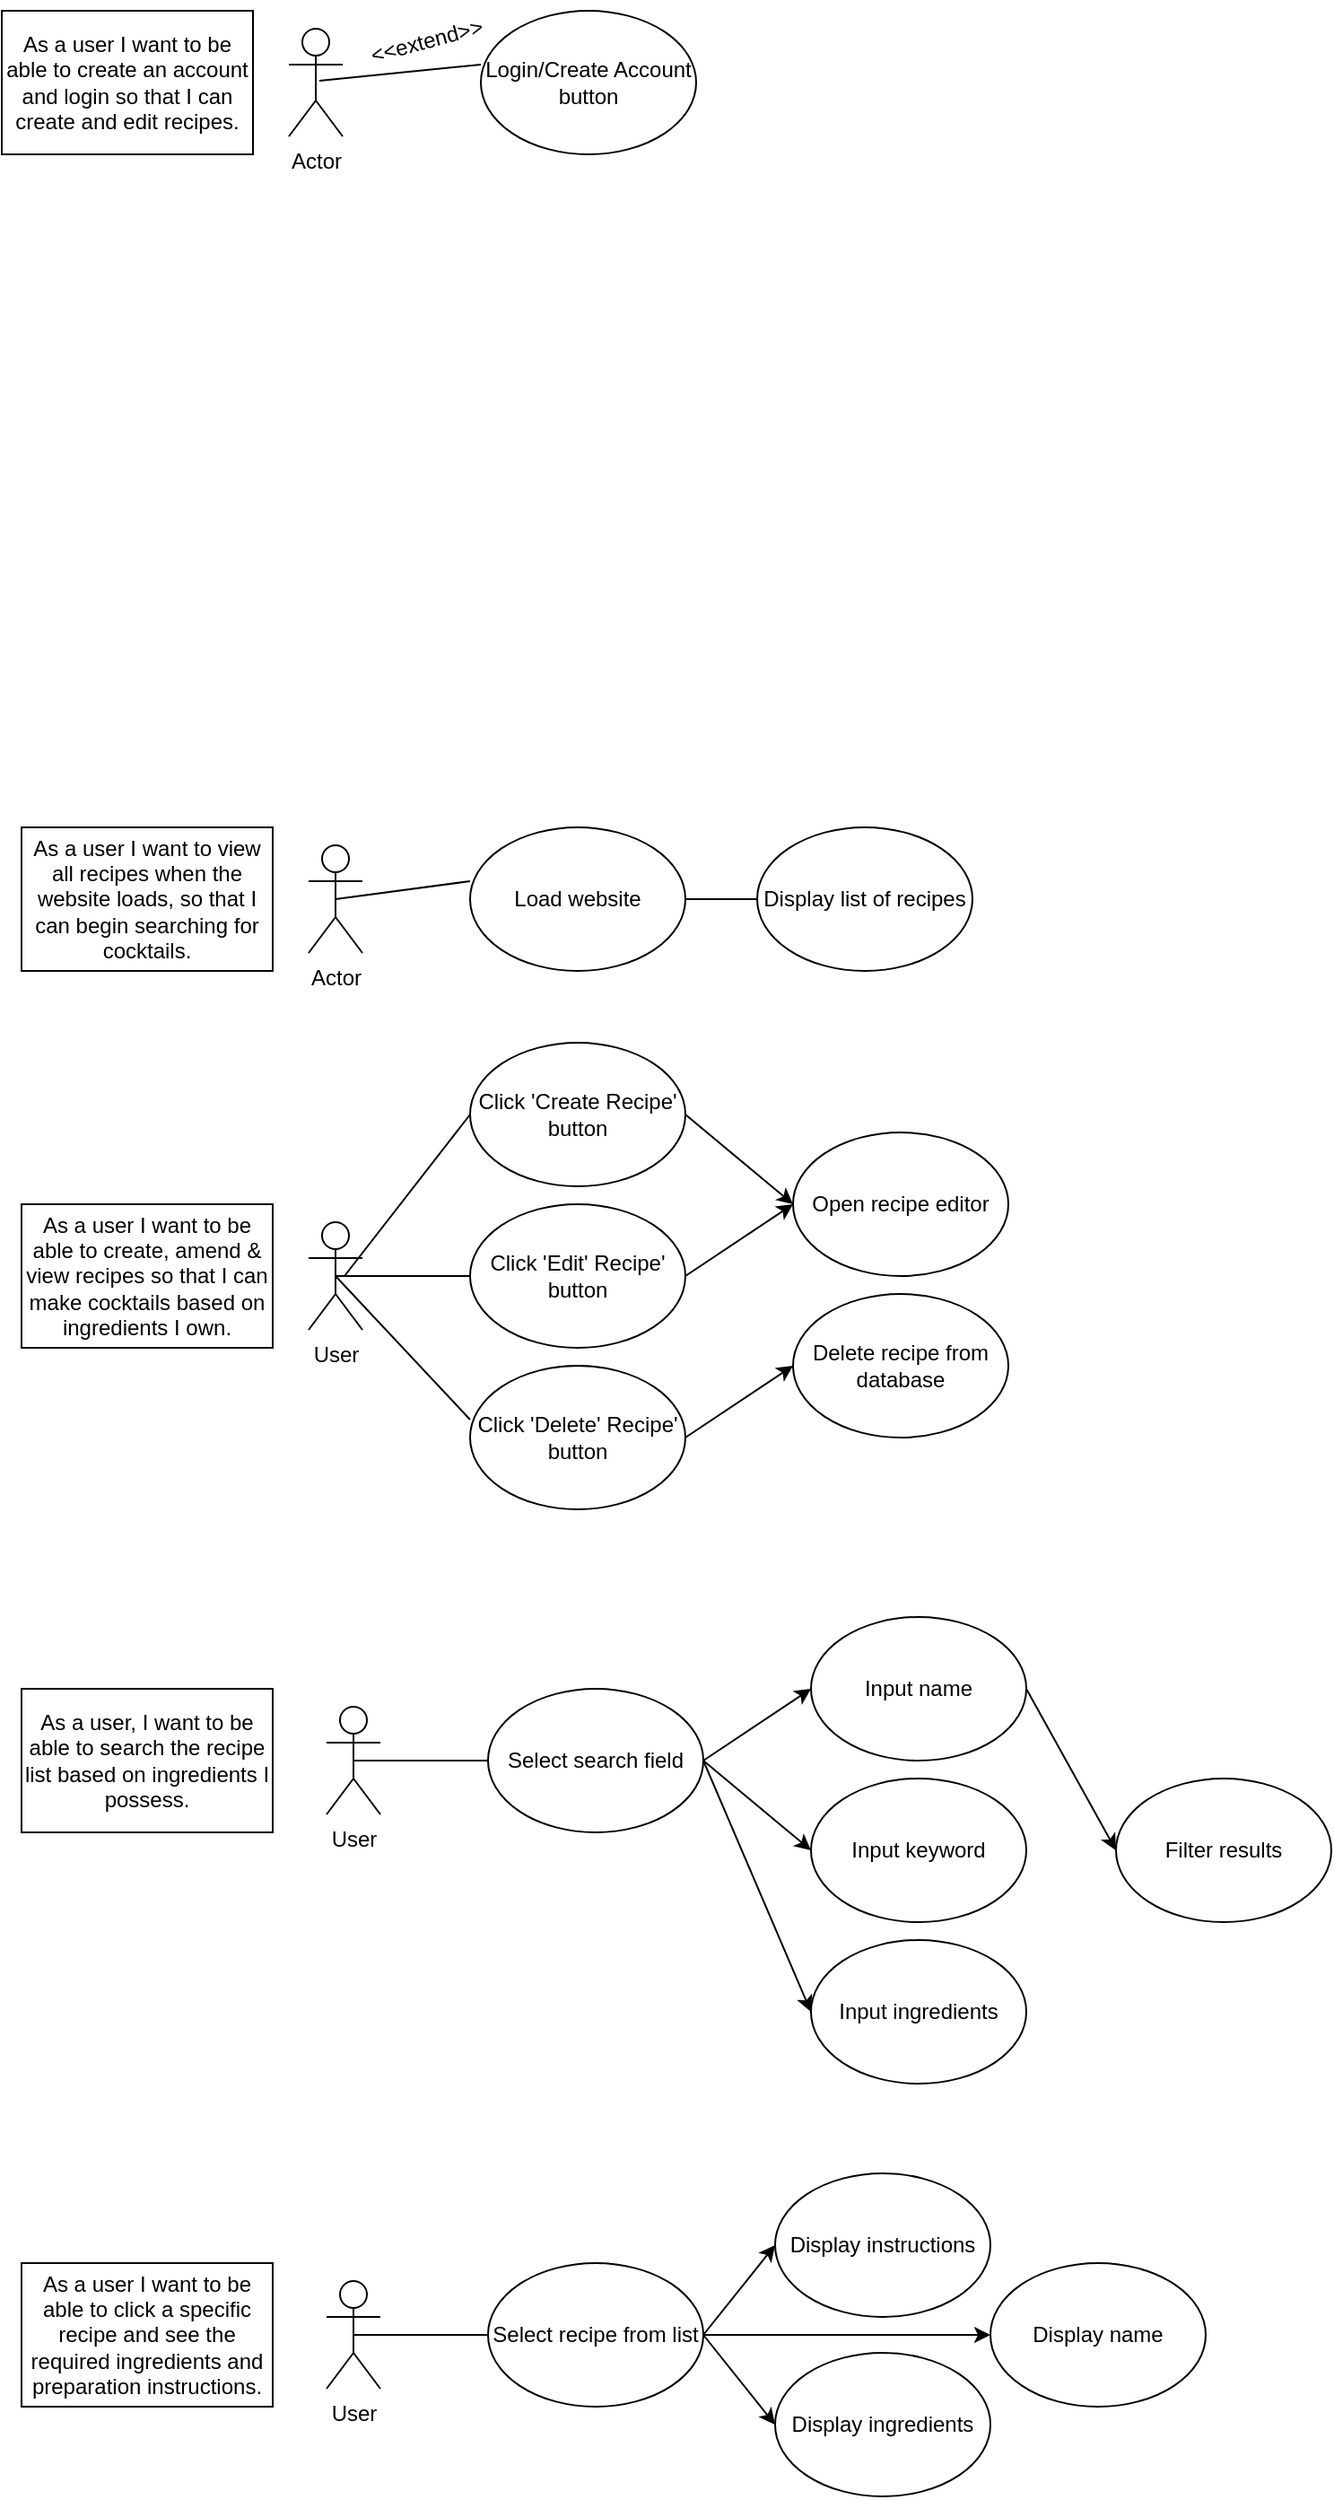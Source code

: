<mxfile version="24.9.1">
  <diagram name="Page-1" id="12Xr5EPKVb7Wy7WyVzPp">
    <mxGraphModel dx="1457" dy="1398" grid="0" gridSize="10" guides="1" tooltips="1" connect="1" arrows="1" fold="1" page="0" pageScale="1" pageWidth="827" pageHeight="1169" math="0" shadow="0">
      <root>
        <mxCell id="0" />
        <mxCell id="1" parent="0" />
        <mxCell id="PEheNb4SeRxNYHo1ILxO-1" value="As a user I want to view all recipes when the website loads, so that I can begin searching for cocktails." style="rounded=0;whiteSpace=wrap;html=1;" parent="1" vertex="1">
          <mxGeometry x="31" y="335" width="140" height="80" as="geometry" />
        </mxCell>
        <mxCell id="PEheNb4SeRxNYHo1ILxO-2" value="Actor" style="shape=umlActor;verticalLabelPosition=bottom;verticalAlign=top;html=1;outlineConnect=0;" parent="1" vertex="1">
          <mxGeometry x="191" y="345" width="30" height="60" as="geometry" />
        </mxCell>
        <mxCell id="PEheNb4SeRxNYHo1ILxO-3" value="As a user I want to be able to create, amend &amp;amp; view recipes so that I can make cocktails based on ingredients I own." style="rounded=0;whiteSpace=wrap;html=1;" parent="1" vertex="1">
          <mxGeometry x="31" y="545" width="140" height="80" as="geometry" />
        </mxCell>
        <mxCell id="PEheNb4SeRxNYHo1ILxO-4" value="User" style="shape=umlActor;verticalLabelPosition=bottom;verticalAlign=top;html=1;outlineConnect=0;" parent="1" vertex="1">
          <mxGeometry x="191" y="555" width="30" height="60" as="geometry" />
        </mxCell>
        <mxCell id="PEheNb4SeRxNYHo1ILxO-5" value="Click &#39;Edit&#39; Recipe&#39; button" style="ellipse;whiteSpace=wrap;html=1;" parent="1" vertex="1">
          <mxGeometry x="281" y="545" width="120" height="80" as="geometry" />
        </mxCell>
        <mxCell id="PEheNb4SeRxNYHo1ILxO-6" value="Open recipe editor" style="ellipse;whiteSpace=wrap;html=1;" parent="1" vertex="1">
          <mxGeometry x="461" y="505" width="120" height="80" as="geometry" />
        </mxCell>
        <mxCell id="PEheNb4SeRxNYHo1ILxO-7" value="Click &#39;Create Recipe&#39; button" style="ellipse;whiteSpace=wrap;html=1;" parent="1" vertex="1">
          <mxGeometry x="281" y="455" width="120" height="80" as="geometry" />
        </mxCell>
        <mxCell id="PEheNb4SeRxNYHo1ILxO-8" value="Click &#39;Delete&#39; Recipe&#39; button" style="ellipse;whiteSpace=wrap;html=1;" parent="1" vertex="1">
          <mxGeometry x="281" y="635" width="120" height="80" as="geometry" />
        </mxCell>
        <mxCell id="PEheNb4SeRxNYHo1ILxO-9" value="Delete recipe from database" style="ellipse;whiteSpace=wrap;html=1;" parent="1" vertex="1">
          <mxGeometry x="461" y="595" width="120" height="80" as="geometry" />
        </mxCell>
        <mxCell id="PEheNb4SeRxNYHo1ILxO-10" value="" style="endArrow=classic;html=1;rounded=0;entryX=0;entryY=0.5;entryDx=0;entryDy=0;exitX=1;exitY=0.5;exitDx=0;exitDy=0;" parent="1" source="PEheNb4SeRxNYHo1ILxO-7" target="PEheNb4SeRxNYHo1ILxO-6" edge="1">
          <mxGeometry width="50" height="50" relative="1" as="geometry">
            <mxPoint x="331" y="545" as="sourcePoint" />
            <mxPoint x="381" y="495" as="targetPoint" />
          </mxGeometry>
        </mxCell>
        <mxCell id="PEheNb4SeRxNYHo1ILxO-11" value="" style="endArrow=classic;html=1;rounded=0;exitX=1;exitY=0.5;exitDx=0;exitDy=0;" parent="1" source="PEheNb4SeRxNYHo1ILxO-5" edge="1">
          <mxGeometry width="50" height="50" relative="1" as="geometry">
            <mxPoint x="408" y="519" as="sourcePoint" />
            <mxPoint x="461" y="545" as="targetPoint" />
          </mxGeometry>
        </mxCell>
        <mxCell id="PEheNb4SeRxNYHo1ILxO-12" value="" style="endArrow=classic;html=1;rounded=0;exitX=1;exitY=0.5;exitDx=0;exitDy=0;entryX=0;entryY=0.5;entryDx=0;entryDy=0;" parent="1" source="PEheNb4SeRxNYHo1ILxO-8" target="PEheNb4SeRxNYHo1ILxO-9" edge="1">
          <mxGeometry width="50" height="50" relative="1" as="geometry">
            <mxPoint x="411" y="595" as="sourcePoint" />
            <mxPoint x="471" y="555" as="targetPoint" />
          </mxGeometry>
        </mxCell>
        <mxCell id="PEheNb4SeRxNYHo1ILxO-14" value="" style="endArrow=none;html=1;rounded=0;entryX=0;entryY=0.5;entryDx=0;entryDy=0;" parent="1" target="PEheNb4SeRxNYHo1ILxO-7" edge="1">
          <mxGeometry width="50" height="50" relative="1" as="geometry">
            <mxPoint x="211" y="585" as="sourcePoint" />
            <mxPoint x="381" y="495" as="targetPoint" />
          </mxGeometry>
        </mxCell>
        <mxCell id="PEheNb4SeRxNYHo1ILxO-15" value="" style="endArrow=none;html=1;rounded=0;exitX=0.5;exitY=0.5;exitDx=0;exitDy=0;exitPerimeter=0;entryX=0;entryY=0.5;entryDx=0;entryDy=0;" parent="1" source="PEheNb4SeRxNYHo1ILxO-4" target="PEheNb4SeRxNYHo1ILxO-5" edge="1">
          <mxGeometry width="50" height="50" relative="1" as="geometry">
            <mxPoint x="231" y="585" as="sourcePoint" />
            <mxPoint x="291" y="505" as="targetPoint" />
          </mxGeometry>
        </mxCell>
        <mxCell id="PEheNb4SeRxNYHo1ILxO-16" value="" style="endArrow=none;html=1;rounded=0;exitX=0.5;exitY=0.5;exitDx=0;exitDy=0;exitPerimeter=0;entryX=0;entryY=0.375;entryDx=0;entryDy=0;entryPerimeter=0;" parent="1" source="PEheNb4SeRxNYHo1ILxO-4" target="PEheNb4SeRxNYHo1ILxO-8" edge="1">
          <mxGeometry width="50" height="50" relative="1" as="geometry">
            <mxPoint x="216" y="595" as="sourcePoint" />
            <mxPoint x="291" y="595" as="targetPoint" />
          </mxGeometry>
        </mxCell>
        <mxCell id="PEheNb4SeRxNYHo1ILxO-17" value="As a user, I want to be able to search the recipe list based on ingredients I possess." style="rounded=0;whiteSpace=wrap;html=1;" parent="1" vertex="1">
          <mxGeometry x="31" y="815" width="140" height="80" as="geometry" />
        </mxCell>
        <mxCell id="PEheNb4SeRxNYHo1ILxO-18" value="Load website" style="ellipse;whiteSpace=wrap;html=1;" parent="1" vertex="1">
          <mxGeometry x="281" y="335" width="120" height="80" as="geometry" />
        </mxCell>
        <mxCell id="PEheNb4SeRxNYHo1ILxO-19" value="Display list of recipes" style="ellipse;whiteSpace=wrap;html=1;" parent="1" vertex="1">
          <mxGeometry x="441" y="335" width="120" height="80" as="geometry" />
        </mxCell>
        <mxCell id="PEheNb4SeRxNYHo1ILxO-20" value="" style="endArrow=none;html=1;rounded=0;entryX=0;entryY=0.5;entryDx=0;entryDy=0;exitX=0.5;exitY=0.5;exitDx=0;exitDy=0;exitPerimeter=0;" parent="1" source="PEheNb4SeRxNYHo1ILxO-2" edge="1">
          <mxGeometry width="50" height="50" relative="1" as="geometry">
            <mxPoint x="211" y="455" as="sourcePoint" />
            <mxPoint x="281" y="365" as="targetPoint" />
          </mxGeometry>
        </mxCell>
        <mxCell id="PEheNb4SeRxNYHo1ILxO-22" value="" style="endArrow=none;html=1;rounded=0;exitX=1;exitY=0.5;exitDx=0;exitDy=0;" parent="1" source="PEheNb4SeRxNYHo1ILxO-18" edge="1">
          <mxGeometry width="50" height="50" relative="1" as="geometry">
            <mxPoint x="401" y="380" as="sourcePoint" />
            <mxPoint x="441" y="375" as="targetPoint" />
          </mxGeometry>
        </mxCell>
        <mxCell id="PEheNb4SeRxNYHo1ILxO-23" value="User" style="shape=umlActor;verticalLabelPosition=bottom;verticalAlign=top;html=1;outlineConnect=0;" parent="1" vertex="1">
          <mxGeometry x="201" y="825" width="30" height="60" as="geometry" />
        </mxCell>
        <mxCell id="PEheNb4SeRxNYHo1ILxO-24" value="Select search field" style="ellipse;whiteSpace=wrap;html=1;" parent="1" vertex="1">
          <mxGeometry x="291" y="815" width="120" height="80" as="geometry" />
        </mxCell>
        <mxCell id="PEheNb4SeRxNYHo1ILxO-25" value="Input name" style="ellipse;whiteSpace=wrap;html=1;" parent="1" vertex="1">
          <mxGeometry x="471" y="775" width="120" height="80" as="geometry" />
        </mxCell>
        <mxCell id="PEheNb4SeRxNYHo1ILxO-26" value="Input keyword" style="ellipse;whiteSpace=wrap;html=1;" parent="1" vertex="1">
          <mxGeometry x="471" y="865" width="120" height="80" as="geometry" />
        </mxCell>
        <mxCell id="PEheNb4SeRxNYHo1ILxO-28" value="" style="endArrow=classic;html=1;rounded=0;exitX=1;exitY=0.5;exitDx=0;exitDy=0;" parent="1" source="PEheNb4SeRxNYHo1ILxO-24" edge="1">
          <mxGeometry width="50" height="50" relative="1" as="geometry">
            <mxPoint x="418" y="789" as="sourcePoint" />
            <mxPoint x="471" y="815" as="targetPoint" />
          </mxGeometry>
        </mxCell>
        <mxCell id="PEheNb4SeRxNYHo1ILxO-31" value="" style="endArrow=none;html=1;rounded=0;exitX=0.5;exitY=0.5;exitDx=0;exitDy=0;exitPerimeter=0;entryX=0;entryY=0.5;entryDx=0;entryDy=0;" parent="1" source="PEheNb4SeRxNYHo1ILxO-23" target="PEheNb4SeRxNYHo1ILxO-24" edge="1">
          <mxGeometry width="50" height="50" relative="1" as="geometry">
            <mxPoint x="241" y="855" as="sourcePoint" />
            <mxPoint x="301" y="775" as="targetPoint" />
          </mxGeometry>
        </mxCell>
        <mxCell id="PEheNb4SeRxNYHo1ILxO-33" value="Input ingredients" style="ellipse;whiteSpace=wrap;html=1;" parent="1" vertex="1">
          <mxGeometry x="471" y="955" width="120" height="80" as="geometry" />
        </mxCell>
        <mxCell id="PEheNb4SeRxNYHo1ILxO-34" value="" style="endArrow=classic;html=1;rounded=0;exitX=1;exitY=0.5;exitDx=0;exitDy=0;entryX=0;entryY=0.5;entryDx=0;entryDy=0;" parent="1" source="PEheNb4SeRxNYHo1ILxO-24" target="PEheNb4SeRxNYHo1ILxO-26" edge="1">
          <mxGeometry width="50" height="50" relative="1" as="geometry">
            <mxPoint x="421" y="865" as="sourcePoint" />
            <mxPoint x="481" y="825" as="targetPoint" />
          </mxGeometry>
        </mxCell>
        <mxCell id="PEheNb4SeRxNYHo1ILxO-35" value="" style="endArrow=classic;html=1;rounded=0;exitX=1;exitY=0.5;exitDx=0;exitDy=0;entryX=0;entryY=0.5;entryDx=0;entryDy=0;" parent="1" source="PEheNb4SeRxNYHo1ILxO-24" target="PEheNb4SeRxNYHo1ILxO-33" edge="1">
          <mxGeometry width="50" height="50" relative="1" as="geometry">
            <mxPoint x="421" y="865" as="sourcePoint" />
            <mxPoint x="481" y="915" as="targetPoint" />
          </mxGeometry>
        </mxCell>
        <mxCell id="PEheNb4SeRxNYHo1ILxO-36" value="Filter results" style="ellipse;whiteSpace=wrap;html=1;" parent="1" vertex="1">
          <mxGeometry x="641" y="865" width="120" height="80" as="geometry" />
        </mxCell>
        <mxCell id="PEheNb4SeRxNYHo1ILxO-37" value="" style="endArrow=classic;html=1;rounded=0;exitX=1;exitY=0.5;exitDx=0;exitDy=0;entryX=0;entryY=0.5;entryDx=0;entryDy=0;" parent="1" target="PEheNb4SeRxNYHo1ILxO-36" edge="1">
          <mxGeometry width="50" height="50" relative="1" as="geometry">
            <mxPoint x="591" y="815" as="sourcePoint" />
            <mxPoint x="651" y="775" as="targetPoint" />
          </mxGeometry>
        </mxCell>
        <mxCell id="PEheNb4SeRxNYHo1ILxO-50" value="As a user I want to be able to click a specific recipe and see the required ingredients and preparation instructions." style="rounded=0;whiteSpace=wrap;html=1;" parent="1" vertex="1">
          <mxGeometry x="31" y="1135" width="140" height="80" as="geometry" />
        </mxCell>
        <mxCell id="PEheNb4SeRxNYHo1ILxO-52" value="Select recipe from list" style="ellipse;whiteSpace=wrap;html=1;" parent="1" vertex="1">
          <mxGeometry x="291" y="1135" width="120" height="80" as="geometry" />
        </mxCell>
        <mxCell id="PEheNb4SeRxNYHo1ILxO-53" value="Display name" style="ellipse;whiteSpace=wrap;html=1;" parent="1" vertex="1">
          <mxGeometry x="571" y="1135" width="120" height="80" as="geometry" />
        </mxCell>
        <mxCell id="PEheNb4SeRxNYHo1ILxO-55" value="" style="endArrow=classic;html=1;rounded=0;exitX=1;exitY=0.5;exitDx=0;exitDy=0;entryX=0;entryY=0.5;entryDx=0;entryDy=0;" parent="1" source="PEheNb4SeRxNYHo1ILxO-52" target="PEheNb4SeRxNYHo1ILxO-61" edge="1">
          <mxGeometry width="50" height="50" relative="1" as="geometry">
            <mxPoint x="418" y="1109" as="sourcePoint" />
            <mxPoint x="471" y="1135" as="targetPoint" />
          </mxGeometry>
        </mxCell>
        <mxCell id="PEheNb4SeRxNYHo1ILxO-56" value="" style="endArrow=none;html=1;rounded=0;exitX=0.5;exitY=0.5;exitDx=0;exitDy=0;exitPerimeter=0;entryX=0;entryY=0.5;entryDx=0;entryDy=0;" parent="1" target="PEheNb4SeRxNYHo1ILxO-52" edge="1">
          <mxGeometry width="50" height="50" relative="1" as="geometry">
            <mxPoint x="216" y="1175" as="sourcePoint" />
            <mxPoint x="301" y="1095" as="targetPoint" />
          </mxGeometry>
        </mxCell>
        <mxCell id="PEheNb4SeRxNYHo1ILxO-57" value="" style="endArrow=classic;html=1;rounded=0;exitX=1;exitY=0.5;exitDx=0;exitDy=0;entryX=0;entryY=0.5;entryDx=0;entryDy=0;" parent="1" source="PEheNb4SeRxNYHo1ILxO-52" target="PEheNb4SeRxNYHo1ILxO-53" edge="1">
          <mxGeometry width="50" height="50" relative="1" as="geometry">
            <mxPoint x="421" y="1185" as="sourcePoint" />
            <mxPoint x="471" y="1175" as="targetPoint" />
          </mxGeometry>
        </mxCell>
        <mxCell id="PEheNb4SeRxNYHo1ILxO-58" value="" style="endArrow=classic;html=1;rounded=0;exitX=1;exitY=0.5;exitDx=0;exitDy=0;entryX=0;entryY=0.5;entryDx=0;entryDy=0;" parent="1" source="PEheNb4SeRxNYHo1ILxO-52" target="PEheNb4SeRxNYHo1ILxO-59" edge="1">
          <mxGeometry width="50" height="50" relative="1" as="geometry">
            <mxPoint x="421" y="1185" as="sourcePoint" />
            <mxPoint x="471" y="1315" as="targetPoint" />
          </mxGeometry>
        </mxCell>
        <mxCell id="PEheNb4SeRxNYHo1ILxO-59" value="Display ingredients" style="ellipse;whiteSpace=wrap;html=1;" parent="1" vertex="1">
          <mxGeometry x="451" y="1185" width="120" height="80" as="geometry" />
        </mxCell>
        <mxCell id="PEheNb4SeRxNYHo1ILxO-61" value="Display instructions" style="ellipse;whiteSpace=wrap;html=1;" parent="1" vertex="1">
          <mxGeometry x="451" y="1085" width="120" height="80" as="geometry" />
        </mxCell>
        <mxCell id="PEheNb4SeRxNYHo1ILxO-65" value="User" style="shape=umlActor;verticalLabelPosition=bottom;verticalAlign=top;html=1;outlineConnect=0;" parent="1" vertex="1">
          <mxGeometry x="201" y="1145" width="30" height="60" as="geometry" />
        </mxCell>
        <mxCell id="pWIE1eiKw1UgQ77aIppx-1" value="As a user I want to be able to create an account and login so that I can create and edit recipes." style="rounded=0;whiteSpace=wrap;html=1;" vertex="1" parent="1">
          <mxGeometry x="20" y="-120" width="140" height="80" as="geometry" />
        </mxCell>
        <mxCell id="pWIE1eiKw1UgQ77aIppx-2" value="Actor" style="shape=umlActor;verticalLabelPosition=bottom;verticalAlign=top;html=1;outlineConnect=0;" vertex="1" parent="1">
          <mxGeometry x="180" y="-110" width="30" height="60" as="geometry" />
        </mxCell>
        <mxCell id="pWIE1eiKw1UgQ77aIppx-8" value="Login/Create Account button" style="ellipse;whiteSpace=wrap;html=1;" vertex="1" parent="1">
          <mxGeometry x="287" y="-120" width="120" height="80" as="geometry" />
        </mxCell>
        <mxCell id="pWIE1eiKw1UgQ77aIppx-9" value="" style="endArrow=none;html=1;rounded=0;entryX=0;entryY=0.375;entryDx=0;entryDy=0;entryPerimeter=0;" edge="1" parent="1" target="pWIE1eiKw1UgQ77aIppx-8">
          <mxGeometry width="50" height="50" relative="1" as="geometry">
            <mxPoint x="197" y="-81" as="sourcePoint" />
            <mxPoint x="280" y="-80" as="targetPoint" />
          </mxGeometry>
        </mxCell>
        <mxCell id="pWIE1eiKw1UgQ77aIppx-19" value="&amp;lt;&amp;lt;extend&amp;gt;&amp;gt;" style="text;html=1;align=center;verticalAlign=middle;whiteSpace=wrap;rounded=0;rotation=-15;" vertex="1" parent="1">
          <mxGeometry x="227" y="-118" width="60" height="30" as="geometry" />
        </mxCell>
      </root>
    </mxGraphModel>
  </diagram>
</mxfile>
